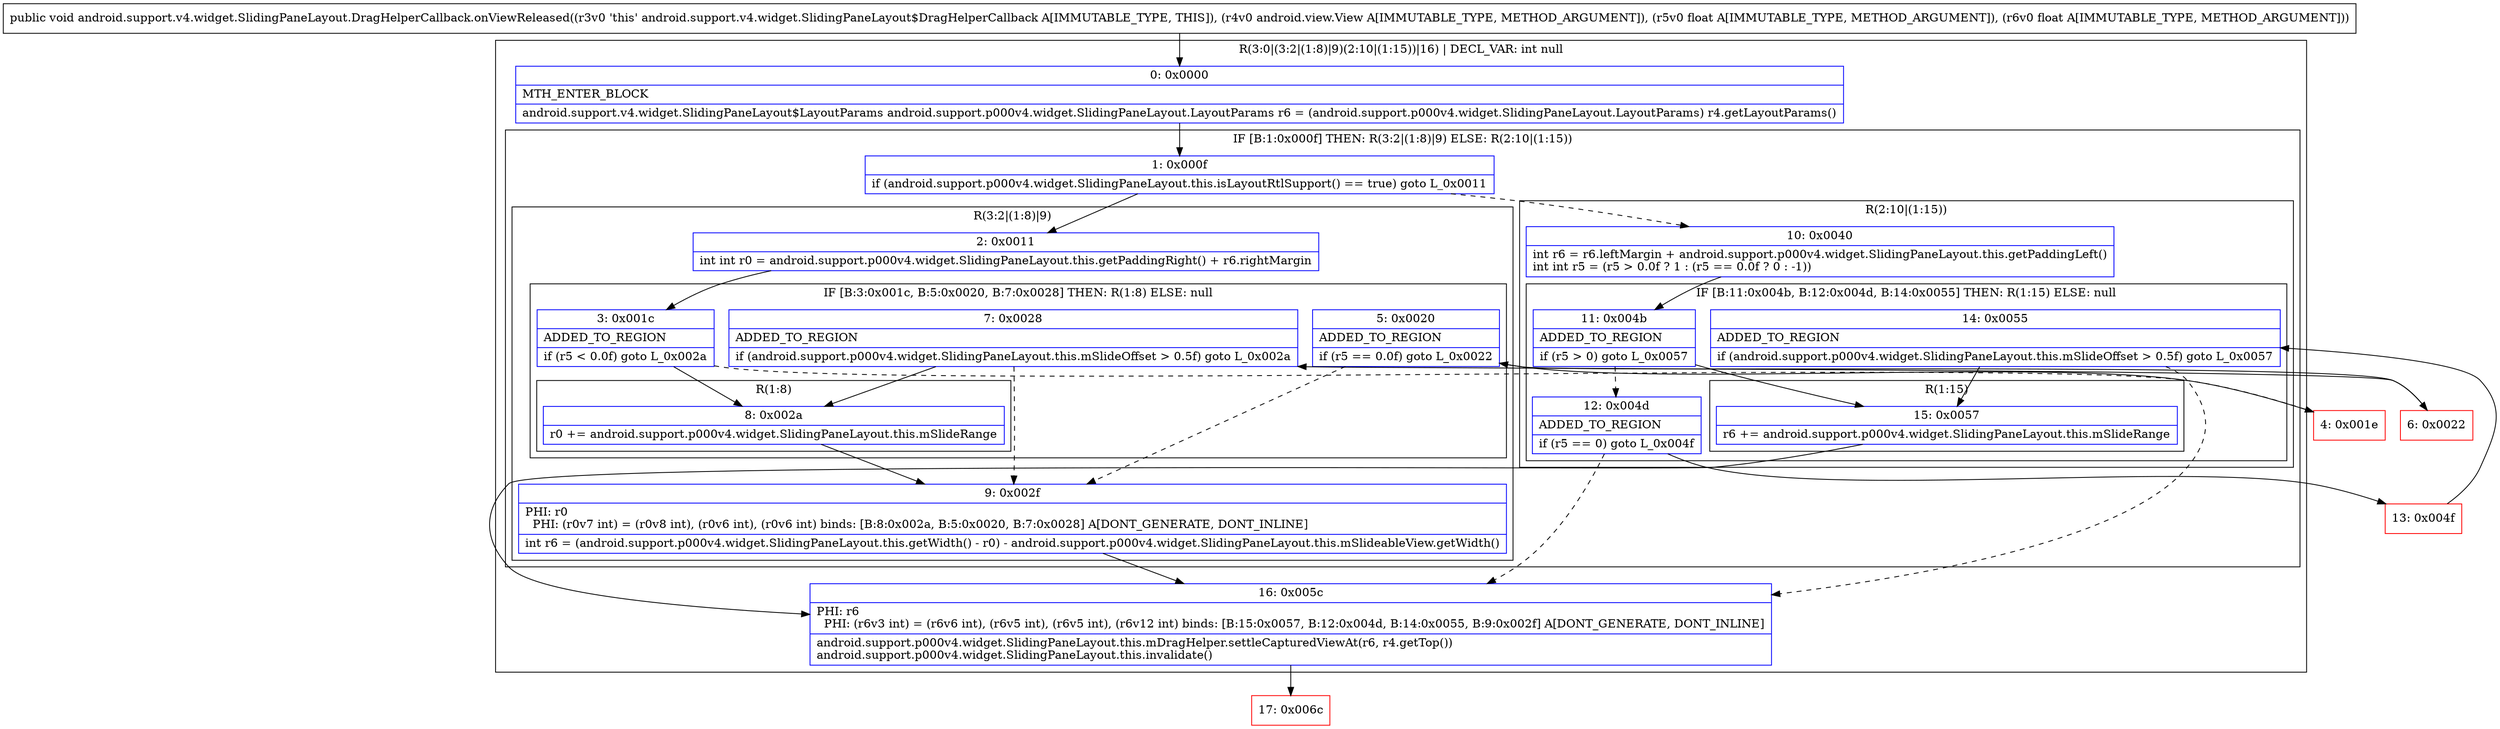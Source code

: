 digraph "CFG forandroid.support.v4.widget.SlidingPaneLayout.DragHelperCallback.onViewReleased(Landroid\/view\/View;FF)V" {
subgraph cluster_Region_1210992322 {
label = "R(3:0|(3:2|(1:8)|9)(2:10|(1:15))|16) | DECL_VAR: int null\l";
node [shape=record,color=blue];
Node_0 [shape=record,label="{0\:\ 0x0000|MTH_ENTER_BLOCK\l|android.support.v4.widget.SlidingPaneLayout$LayoutParams android.support.p000v4.widget.SlidingPaneLayout.LayoutParams r6 = (android.support.p000v4.widget.SlidingPaneLayout.LayoutParams) r4.getLayoutParams()\l}"];
subgraph cluster_IfRegion_540899568 {
label = "IF [B:1:0x000f] THEN: R(3:2|(1:8)|9) ELSE: R(2:10|(1:15))";
node [shape=record,color=blue];
Node_1 [shape=record,label="{1\:\ 0x000f|if (android.support.p000v4.widget.SlidingPaneLayout.this.isLayoutRtlSupport() == true) goto L_0x0011\l}"];
subgraph cluster_Region_702540368 {
label = "R(3:2|(1:8)|9)";
node [shape=record,color=blue];
Node_2 [shape=record,label="{2\:\ 0x0011|int int r0 = android.support.p000v4.widget.SlidingPaneLayout.this.getPaddingRight() + r6.rightMargin\l}"];
subgraph cluster_IfRegion_1216672744 {
label = "IF [B:3:0x001c, B:5:0x0020, B:7:0x0028] THEN: R(1:8) ELSE: null";
node [shape=record,color=blue];
Node_3 [shape=record,label="{3\:\ 0x001c|ADDED_TO_REGION\l|if (r5 \< 0.0f) goto L_0x002a\l}"];
Node_5 [shape=record,label="{5\:\ 0x0020|ADDED_TO_REGION\l|if (r5 == 0.0f) goto L_0x0022\l}"];
Node_7 [shape=record,label="{7\:\ 0x0028|ADDED_TO_REGION\l|if (android.support.p000v4.widget.SlidingPaneLayout.this.mSlideOffset \> 0.5f) goto L_0x002a\l}"];
subgraph cluster_Region_904215458 {
label = "R(1:8)";
node [shape=record,color=blue];
Node_8 [shape=record,label="{8\:\ 0x002a|r0 += android.support.p000v4.widget.SlidingPaneLayout.this.mSlideRange\l}"];
}
}
Node_9 [shape=record,label="{9\:\ 0x002f|PHI: r0 \l  PHI: (r0v7 int) = (r0v8 int), (r0v6 int), (r0v6 int) binds: [B:8:0x002a, B:5:0x0020, B:7:0x0028] A[DONT_GENERATE, DONT_INLINE]\l|int r6 = (android.support.p000v4.widget.SlidingPaneLayout.this.getWidth() \- r0) \- android.support.p000v4.widget.SlidingPaneLayout.this.mSlideableView.getWidth()\l}"];
}
subgraph cluster_Region_1892390780 {
label = "R(2:10|(1:15))";
node [shape=record,color=blue];
Node_10 [shape=record,label="{10\:\ 0x0040|int r6 = r6.leftMargin + android.support.p000v4.widget.SlidingPaneLayout.this.getPaddingLeft()\lint int r5 = (r5 \> 0.0f ? 1 : (r5 == 0.0f ? 0 : \-1))\l}"];
subgraph cluster_IfRegion_1665057023 {
label = "IF [B:11:0x004b, B:12:0x004d, B:14:0x0055] THEN: R(1:15) ELSE: null";
node [shape=record,color=blue];
Node_11 [shape=record,label="{11\:\ 0x004b|ADDED_TO_REGION\l|if (r5 \> 0) goto L_0x0057\l}"];
Node_12 [shape=record,label="{12\:\ 0x004d|ADDED_TO_REGION\l|if (r5 == 0) goto L_0x004f\l}"];
Node_14 [shape=record,label="{14\:\ 0x0055|ADDED_TO_REGION\l|if (android.support.p000v4.widget.SlidingPaneLayout.this.mSlideOffset \> 0.5f) goto L_0x0057\l}"];
subgraph cluster_Region_1503429976 {
label = "R(1:15)";
node [shape=record,color=blue];
Node_15 [shape=record,label="{15\:\ 0x0057|r6 += android.support.p000v4.widget.SlidingPaneLayout.this.mSlideRange\l}"];
}
}
}
}
Node_16 [shape=record,label="{16\:\ 0x005c|PHI: r6 \l  PHI: (r6v3 int) = (r6v6 int), (r6v5 int), (r6v5 int), (r6v12 int) binds: [B:15:0x0057, B:12:0x004d, B:14:0x0055, B:9:0x002f] A[DONT_GENERATE, DONT_INLINE]\l|android.support.p000v4.widget.SlidingPaneLayout.this.mDragHelper.settleCapturedViewAt(r6, r4.getTop())\landroid.support.p000v4.widget.SlidingPaneLayout.this.invalidate()\l}"];
}
Node_4 [shape=record,color=red,label="{4\:\ 0x001e}"];
Node_6 [shape=record,color=red,label="{6\:\ 0x0022}"];
Node_13 [shape=record,color=red,label="{13\:\ 0x004f}"];
Node_17 [shape=record,color=red,label="{17\:\ 0x006c}"];
MethodNode[shape=record,label="{public void android.support.v4.widget.SlidingPaneLayout.DragHelperCallback.onViewReleased((r3v0 'this' android.support.v4.widget.SlidingPaneLayout$DragHelperCallback A[IMMUTABLE_TYPE, THIS]), (r4v0 android.view.View A[IMMUTABLE_TYPE, METHOD_ARGUMENT]), (r5v0 float A[IMMUTABLE_TYPE, METHOD_ARGUMENT]), (r6v0 float A[IMMUTABLE_TYPE, METHOD_ARGUMENT])) }"];
MethodNode -> Node_0;
Node_0 -> Node_1;
Node_1 -> Node_2;
Node_1 -> Node_10[style=dashed];
Node_2 -> Node_3;
Node_3 -> Node_4[style=dashed];
Node_3 -> Node_8;
Node_5 -> Node_6;
Node_5 -> Node_9[style=dashed];
Node_7 -> Node_8;
Node_7 -> Node_9[style=dashed];
Node_8 -> Node_9;
Node_9 -> Node_16;
Node_10 -> Node_11;
Node_11 -> Node_12[style=dashed];
Node_11 -> Node_15;
Node_12 -> Node_13;
Node_12 -> Node_16[style=dashed];
Node_14 -> Node_15;
Node_14 -> Node_16[style=dashed];
Node_15 -> Node_16;
Node_16 -> Node_17;
Node_4 -> Node_5;
Node_6 -> Node_7;
Node_13 -> Node_14;
}

